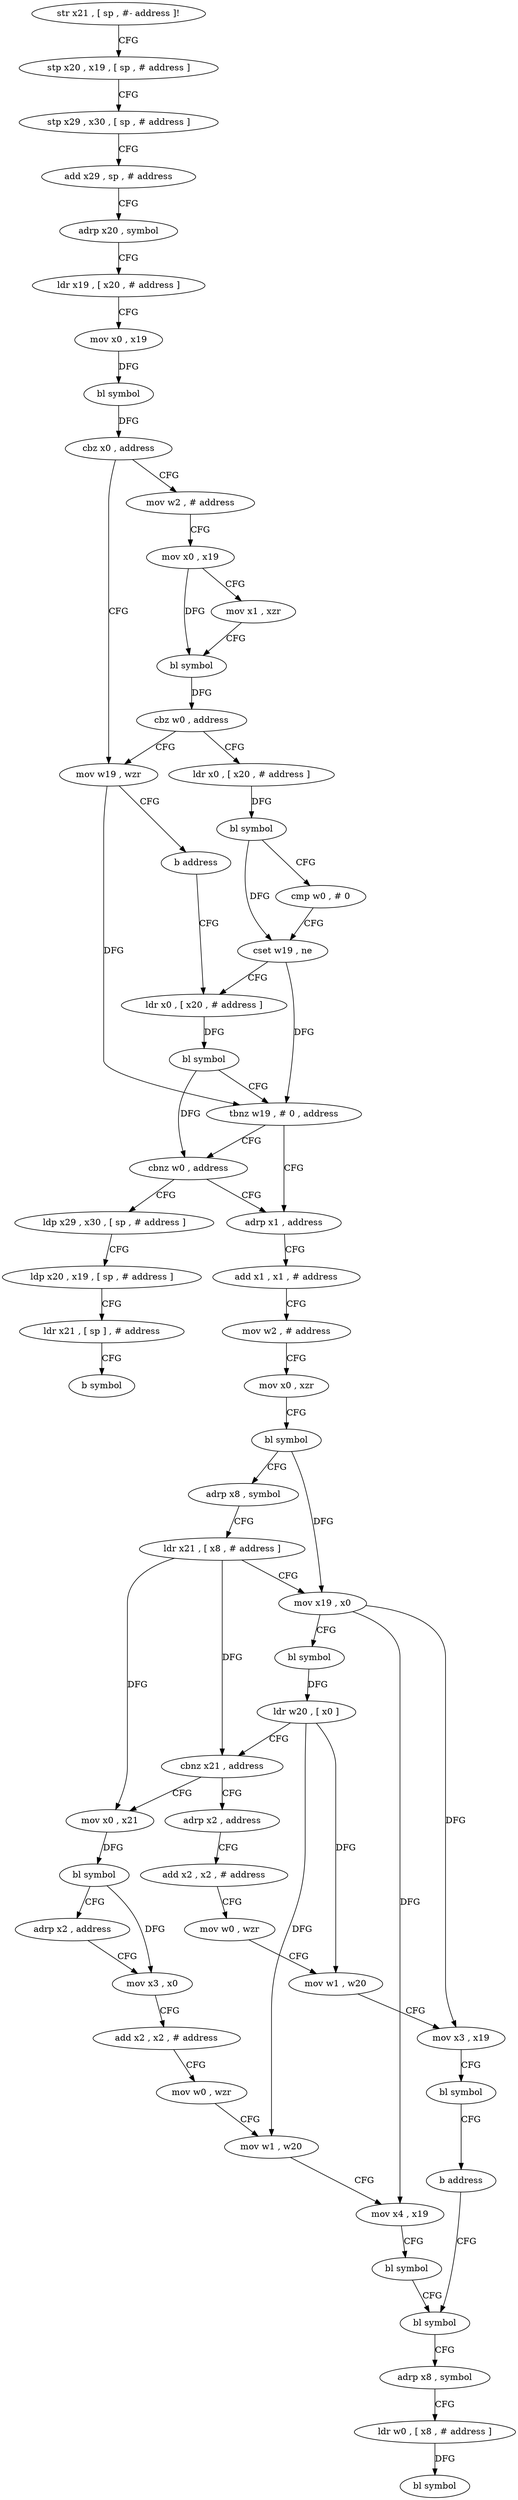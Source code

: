 digraph "func" {
"4233244" [label = "str x21 , [ sp , #- address ]!" ]
"4233248" [label = "stp x20 , x19 , [ sp , # address ]" ]
"4233252" [label = "stp x29 , x30 , [ sp , # address ]" ]
"4233256" [label = "add x29 , sp , # address" ]
"4233260" [label = "adrp x20 , symbol" ]
"4233264" [label = "ldr x19 , [ x20 , # address ]" ]
"4233268" [label = "mov x0 , x19" ]
"4233272" [label = "bl symbol" ]
"4233276" [label = "cbz x0 , address" ]
"4233300" [label = "mov w19 , wzr" ]
"4233280" [label = "mov w2 , # address" ]
"4233304" [label = "b address" ]
"4233324" [label = "ldr x0 , [ x20 , # address ]" ]
"4233284" [label = "mov x0 , x19" ]
"4233288" [label = "mov x1 , xzr" ]
"4233292" [label = "bl symbol" ]
"4233296" [label = "cbz w0 , address" ]
"4233308" [label = "ldr x0 , [ x20 , # address ]" ]
"4233328" [label = "bl symbol" ]
"4233332" [label = "tbnz w19 , # 0 , address" ]
"4233356" [label = "adrp x1 , address" ]
"4233336" [label = "cbnz w0 , address" ]
"4233312" [label = "bl symbol" ]
"4233316" [label = "cmp w0 , # 0" ]
"4233320" [label = "cset w19 , ne" ]
"4233360" [label = "add x1 , x1 , # address" ]
"4233364" [label = "mov w2 , # address" ]
"4233368" [label = "mov x0 , xzr" ]
"4233372" [label = "bl symbol" ]
"4233376" [label = "adrp x8 , symbol" ]
"4233380" [label = "ldr x21 , [ x8 , # address ]" ]
"4233384" [label = "mov x19 , x0" ]
"4233388" [label = "bl symbol" ]
"4233392" [label = "ldr w20 , [ x0 ]" ]
"4233396" [label = "cbnz x21 , address" ]
"4233428" [label = "mov x0 , x21" ]
"4233400" [label = "adrp x2 , address" ]
"4233340" [label = "ldp x29 , x30 , [ sp , # address ]" ]
"4233432" [label = "bl symbol" ]
"4233436" [label = "adrp x2 , address" ]
"4233440" [label = "mov x3 , x0" ]
"4233444" [label = "add x2 , x2 , # address" ]
"4233448" [label = "mov w0 , wzr" ]
"4233452" [label = "mov w1 , w20" ]
"4233456" [label = "mov x4 , x19" ]
"4233460" [label = "bl symbol" ]
"4233464" [label = "bl symbol" ]
"4233404" [label = "add x2 , x2 , # address" ]
"4233408" [label = "mov w0 , wzr" ]
"4233412" [label = "mov w1 , w20" ]
"4233416" [label = "mov x3 , x19" ]
"4233420" [label = "bl symbol" ]
"4233424" [label = "b address" ]
"4233344" [label = "ldp x20 , x19 , [ sp , # address ]" ]
"4233348" [label = "ldr x21 , [ sp ] , # address" ]
"4233352" [label = "b symbol" ]
"4233468" [label = "adrp x8 , symbol" ]
"4233472" [label = "ldr w0 , [ x8 , # address ]" ]
"4233476" [label = "bl symbol" ]
"4233244" -> "4233248" [ label = "CFG" ]
"4233248" -> "4233252" [ label = "CFG" ]
"4233252" -> "4233256" [ label = "CFG" ]
"4233256" -> "4233260" [ label = "CFG" ]
"4233260" -> "4233264" [ label = "CFG" ]
"4233264" -> "4233268" [ label = "CFG" ]
"4233268" -> "4233272" [ label = "DFG" ]
"4233272" -> "4233276" [ label = "DFG" ]
"4233276" -> "4233300" [ label = "CFG" ]
"4233276" -> "4233280" [ label = "CFG" ]
"4233300" -> "4233304" [ label = "CFG" ]
"4233300" -> "4233332" [ label = "DFG" ]
"4233280" -> "4233284" [ label = "CFG" ]
"4233304" -> "4233324" [ label = "CFG" ]
"4233324" -> "4233328" [ label = "DFG" ]
"4233284" -> "4233288" [ label = "CFG" ]
"4233284" -> "4233292" [ label = "DFG" ]
"4233288" -> "4233292" [ label = "CFG" ]
"4233292" -> "4233296" [ label = "DFG" ]
"4233296" -> "4233308" [ label = "CFG" ]
"4233296" -> "4233300" [ label = "CFG" ]
"4233308" -> "4233312" [ label = "DFG" ]
"4233328" -> "4233332" [ label = "CFG" ]
"4233328" -> "4233336" [ label = "DFG" ]
"4233332" -> "4233356" [ label = "CFG" ]
"4233332" -> "4233336" [ label = "CFG" ]
"4233356" -> "4233360" [ label = "CFG" ]
"4233336" -> "4233356" [ label = "CFG" ]
"4233336" -> "4233340" [ label = "CFG" ]
"4233312" -> "4233316" [ label = "CFG" ]
"4233312" -> "4233320" [ label = "DFG" ]
"4233316" -> "4233320" [ label = "CFG" ]
"4233320" -> "4233324" [ label = "CFG" ]
"4233320" -> "4233332" [ label = "DFG" ]
"4233360" -> "4233364" [ label = "CFG" ]
"4233364" -> "4233368" [ label = "CFG" ]
"4233368" -> "4233372" [ label = "CFG" ]
"4233372" -> "4233376" [ label = "CFG" ]
"4233372" -> "4233384" [ label = "DFG" ]
"4233376" -> "4233380" [ label = "CFG" ]
"4233380" -> "4233384" [ label = "CFG" ]
"4233380" -> "4233396" [ label = "DFG" ]
"4233380" -> "4233428" [ label = "DFG" ]
"4233384" -> "4233388" [ label = "CFG" ]
"4233384" -> "4233456" [ label = "DFG" ]
"4233384" -> "4233416" [ label = "DFG" ]
"4233388" -> "4233392" [ label = "DFG" ]
"4233392" -> "4233396" [ label = "CFG" ]
"4233392" -> "4233452" [ label = "DFG" ]
"4233392" -> "4233412" [ label = "DFG" ]
"4233396" -> "4233428" [ label = "CFG" ]
"4233396" -> "4233400" [ label = "CFG" ]
"4233428" -> "4233432" [ label = "DFG" ]
"4233400" -> "4233404" [ label = "CFG" ]
"4233340" -> "4233344" [ label = "CFG" ]
"4233432" -> "4233436" [ label = "CFG" ]
"4233432" -> "4233440" [ label = "DFG" ]
"4233436" -> "4233440" [ label = "CFG" ]
"4233440" -> "4233444" [ label = "CFG" ]
"4233444" -> "4233448" [ label = "CFG" ]
"4233448" -> "4233452" [ label = "CFG" ]
"4233452" -> "4233456" [ label = "CFG" ]
"4233456" -> "4233460" [ label = "CFG" ]
"4233460" -> "4233464" [ label = "CFG" ]
"4233464" -> "4233468" [ label = "CFG" ]
"4233404" -> "4233408" [ label = "CFG" ]
"4233408" -> "4233412" [ label = "CFG" ]
"4233412" -> "4233416" [ label = "CFG" ]
"4233416" -> "4233420" [ label = "CFG" ]
"4233420" -> "4233424" [ label = "CFG" ]
"4233424" -> "4233464" [ label = "CFG" ]
"4233344" -> "4233348" [ label = "CFG" ]
"4233348" -> "4233352" [ label = "CFG" ]
"4233468" -> "4233472" [ label = "CFG" ]
"4233472" -> "4233476" [ label = "DFG" ]
}
